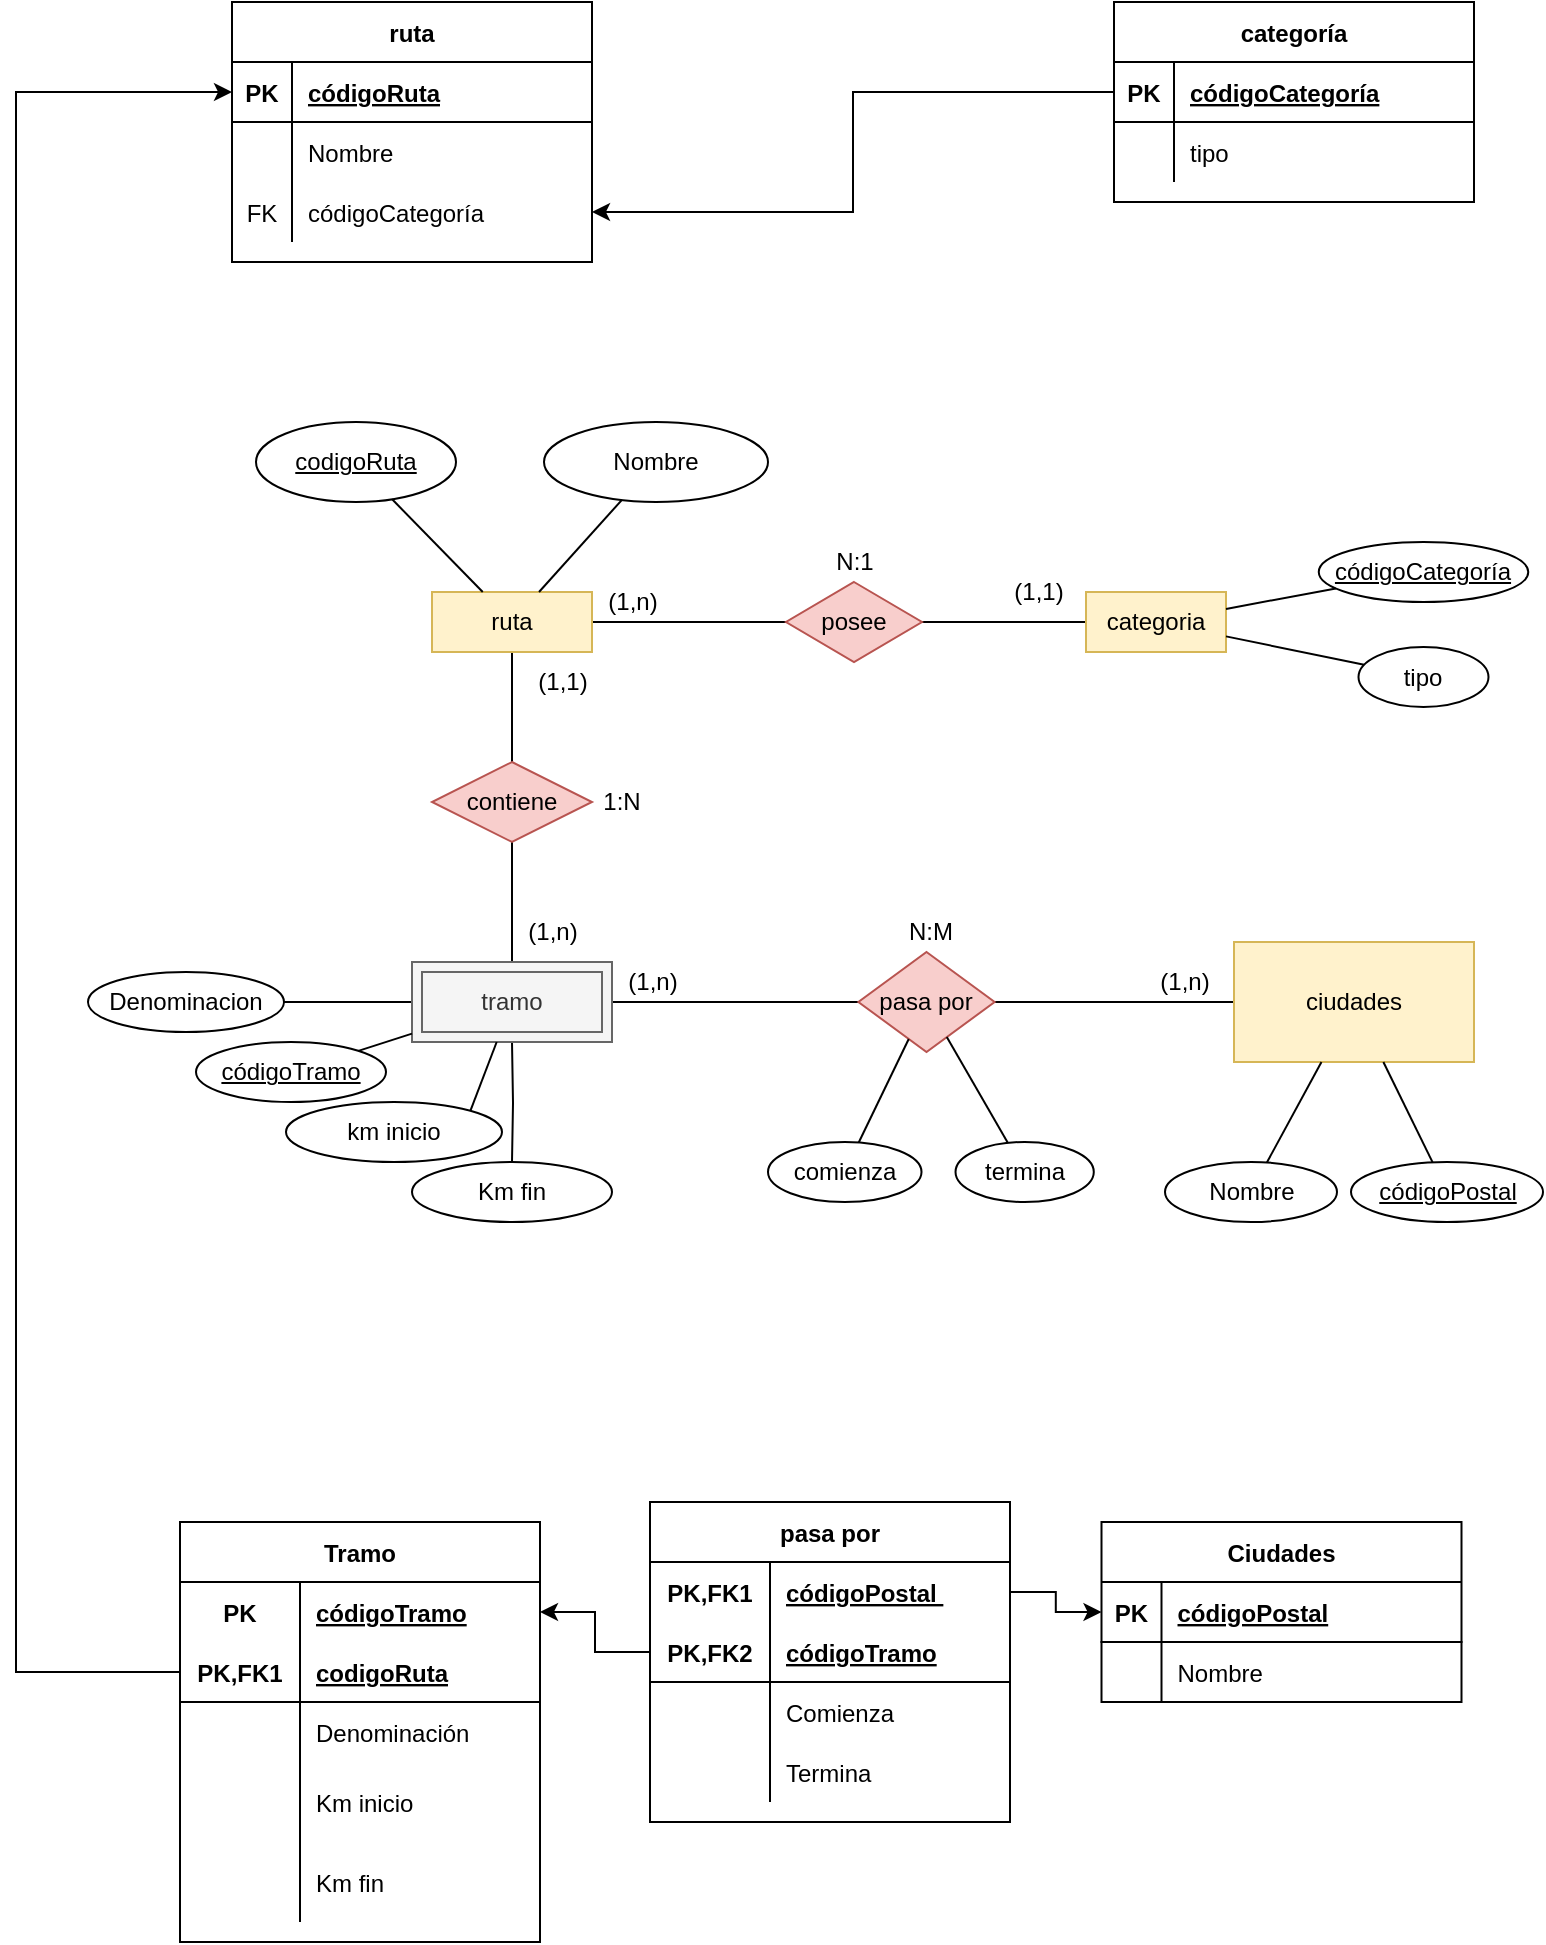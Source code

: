 <mxfile version="20.4.0" type="github">
  <diagram id="KRlwMLuU-Q57Mkn1bWSh" name="Page-1">
    <mxGraphModel dx="1100" dy="2101" grid="1" gridSize="10" guides="1" tooltips="1" connect="1" arrows="1" fold="1" page="1" pageScale="1" pageWidth="827" pageHeight="1169" math="0" shadow="0">
      <root>
        <mxCell id="0" />
        <mxCell id="1" parent="0" />
        <mxCell id="Nnzr_GY6lDxuYCMWYDKy-19" style="edgeStyle=orthogonalEdgeStyle;rounded=0;orthogonalLoop=1;jettySize=auto;html=1;endArrow=none;endFill=0;" parent="1" source="Nnzr_GY6lDxuYCMWYDKy-4" target="Nnzr_GY6lDxuYCMWYDKy-18" edge="1">
          <mxGeometry relative="1" as="geometry" />
        </mxCell>
        <mxCell id="3IoF0hXhuzRsBuDb1XvG-8" value="" style="edgeStyle=orthogonalEdgeStyle;rounded=0;orthogonalLoop=1;jettySize=auto;html=1;endArrow=none;endFill=0;" parent="1" source="Nnzr_GY6lDxuYCMWYDKy-4" target="3IoF0hXhuzRsBuDb1XvG-7" edge="1">
          <mxGeometry relative="1" as="geometry" />
        </mxCell>
        <mxCell id="Nnzr_GY6lDxuYCMWYDKy-4" value="ruta" style="whiteSpace=wrap;html=1;align=center;fillColor=#fff2cc;strokeColor=#d6b656;" parent="1" vertex="1">
          <mxGeometry x="218" y="-105" width="80" height="30" as="geometry" />
        </mxCell>
        <mxCell id="Nnzr_GY6lDxuYCMWYDKy-6" value="codigoRuta" style="ellipse;whiteSpace=wrap;html=1;align=center;fontStyle=4;" parent="1" vertex="1">
          <mxGeometry x="130" y="-190" width="100" height="40" as="geometry" />
        </mxCell>
        <mxCell id="Nnzr_GY6lDxuYCMWYDKy-20" style="edgeStyle=orthogonalEdgeStyle;rounded=0;orthogonalLoop=1;jettySize=auto;html=1;entryX=0.5;entryY=0;entryDx=0;entryDy=0;endArrow=none;endFill=0;" parent="1" source="Nnzr_GY6lDxuYCMWYDKy-18" target="Nnzr_GY6lDxuYCMWYDKy-32" edge="1">
          <mxGeometry relative="1" as="geometry">
            <mxPoint x="713" y="-290" as="targetPoint" />
          </mxGeometry>
        </mxCell>
        <mxCell id="Nnzr_GY6lDxuYCMWYDKy-18" value="contiene" style="shape=rhombus;perimeter=rhombusPerimeter;whiteSpace=wrap;html=1;align=center;fillColor=#f8cecc;strokeColor=#b85450;" parent="1" vertex="1">
          <mxGeometry x="218" y="-20" width="80" height="40" as="geometry" />
        </mxCell>
        <mxCell id="Nnzr_GY6lDxuYCMWYDKy-22" value="(1,n)" style="text;html=1;align=center;verticalAlign=middle;resizable=0;points=[];autosize=1;strokeColor=none;fillColor=none;" parent="1" vertex="1">
          <mxGeometry x="253" y="50" width="50" height="30" as="geometry" />
        </mxCell>
        <mxCell id="Nnzr_GY6lDxuYCMWYDKy-23" value="(1,1)" style="text;html=1;align=center;verticalAlign=middle;resizable=0;points=[];autosize=1;strokeColor=none;fillColor=none;" parent="1" vertex="1">
          <mxGeometry x="258" y="-75" width="50" height="30" as="geometry" />
        </mxCell>
        <mxCell id="Nnzr_GY6lDxuYCMWYDKy-24" value="km inicio" style="ellipse;whiteSpace=wrap;html=1;" parent="1" vertex="1">
          <mxGeometry x="145" y="150" width="108" height="30" as="geometry" />
        </mxCell>
        <mxCell id="Nnzr_GY6lDxuYCMWYDKy-28" value="Km fin" style="ellipse;whiteSpace=wrap;html=1;" parent="1" vertex="1">
          <mxGeometry x="208" y="180" width="100" height="30" as="geometry" />
        </mxCell>
        <mxCell id="Nnzr_GY6lDxuYCMWYDKy-38" value="" style="edgeStyle=orthogonalEdgeStyle;rounded=0;orthogonalLoop=1;jettySize=auto;html=1;endArrow=none;endFill=0;" parent="1" source="Nnzr_GY6lDxuYCMWYDKy-32" target="Nnzr_GY6lDxuYCMWYDKy-37" edge="1">
          <mxGeometry relative="1" as="geometry" />
        </mxCell>
        <mxCell id="3IoF0hXhuzRsBuDb1XvG-27" style="edgeStyle=orthogonalEdgeStyle;rounded=0;orthogonalLoop=1;jettySize=auto;html=1;exitX=0;exitY=1;exitDx=0;exitDy=0;endArrow=none;endFill=0;" parent="1" target="Nnzr_GY6lDxuYCMWYDKy-28" edge="1">
          <mxGeometry relative="1" as="geometry">
            <mxPoint x="258" y="120" as="sourcePoint" />
          </mxGeometry>
        </mxCell>
        <mxCell id="_XTWff0UPh5AKu2jDrgm-16" value="" style="edgeStyle=orthogonalEdgeStyle;rounded=0;orthogonalLoop=1;jettySize=auto;html=1;endArrow=none;endFill=0;" parent="1" source="Nnzr_GY6lDxuYCMWYDKy-32" target="_XTWff0UPh5AKu2jDrgm-15" edge="1">
          <mxGeometry relative="1" as="geometry" />
        </mxCell>
        <mxCell id="Nnzr_GY6lDxuYCMWYDKy-32" value="tramo" style="shape=ext;margin=3;double=1;whiteSpace=wrap;html=1;align=center;fillColor=#f5f5f5;fontColor=#333333;strokeColor=#666666;" parent="1" vertex="1">
          <mxGeometry x="208" y="80" width="100" height="40" as="geometry" />
        </mxCell>
        <mxCell id="Nnzr_GY6lDxuYCMWYDKy-41" value="" style="edgeStyle=orthogonalEdgeStyle;rounded=0;orthogonalLoop=1;jettySize=auto;html=1;endArrow=none;endFill=0;" parent="1" source="Nnzr_GY6lDxuYCMWYDKy-37" target="Nnzr_GY6lDxuYCMWYDKy-40" edge="1">
          <mxGeometry relative="1" as="geometry" />
        </mxCell>
        <mxCell id="Nnzr_GY6lDxuYCMWYDKy-37" value="pasa por" style="rhombus;whiteSpace=wrap;html=1;fillColor=#f8cecc;strokeColor=#b85450;" parent="1" vertex="1">
          <mxGeometry x="431.19" y="75" width="68.13" height="50" as="geometry" />
        </mxCell>
        <mxCell id="Nnzr_GY6lDxuYCMWYDKy-40" value="ciudades" style="whiteSpace=wrap;html=1;fillColor=#fff2cc;strokeColor=#d6b656;" parent="1" vertex="1">
          <mxGeometry x="619.0" y="70" width="120" height="60" as="geometry" />
        </mxCell>
        <mxCell id="Nnzr_GY6lDxuYCMWYDKy-42" value="(1,n)" style="text;html=1;align=center;verticalAlign=middle;resizable=0;points=[];autosize=1;strokeColor=none;fillColor=none;" parent="1" vertex="1">
          <mxGeometry x="569" y="75" width="50" height="30" as="geometry" />
        </mxCell>
        <mxCell id="Nnzr_GY6lDxuYCMWYDKy-43" value="Nombre" style="ellipse;whiteSpace=wrap;html=1;align=center;" parent="1" vertex="1">
          <mxGeometry x="584.5" y="180" width="86" height="30" as="geometry" />
        </mxCell>
        <mxCell id="Nnzr_GY6lDxuYCMWYDKy-45" value="códigoPostal" style="ellipse;whiteSpace=wrap;html=1;align=center;fontStyle=4;" parent="1" vertex="1">
          <mxGeometry x="677.5" y="180" width="96" height="30" as="geometry" />
        </mxCell>
        <mxCell id="Nnzr_GY6lDxuYCMWYDKy-47" value="(1,n)" style="text;html=1;align=center;verticalAlign=middle;resizable=0;points=[];autosize=1;strokeColor=none;fillColor=none;" parent="1" vertex="1">
          <mxGeometry x="303" y="75" width="50" height="30" as="geometry" />
        </mxCell>
        <mxCell id="Nnzr_GY6lDxuYCMWYDKy-60" value="termina" style="ellipse;whiteSpace=wrap;html=1;" parent="1" vertex="1">
          <mxGeometry x="479.76" y="170" width="69.14" height="30" as="geometry" />
        </mxCell>
        <mxCell id="Nnzr_GY6lDxuYCMWYDKy-62" value="comienza" style="ellipse;whiteSpace=wrap;html=1;" parent="1" vertex="1">
          <mxGeometry x="386" y="170" width="76.76" height="30" as="geometry" />
        </mxCell>
        <mxCell id="Nnzr_GY6lDxuYCMWYDKy-64" value="códigoTramo" style="ellipse;whiteSpace=wrap;html=1;align=center;fontStyle=4;" parent="1" vertex="1">
          <mxGeometry x="100" y="120" width="95" height="30" as="geometry" />
        </mxCell>
        <mxCell id="3IoF0hXhuzRsBuDb1XvG-1" value="1:N" style="text;html=1;strokeColor=none;fillColor=none;align=center;verticalAlign=middle;whiteSpace=wrap;rounded=0;" parent="1" vertex="1">
          <mxGeometry x="283" y="-15" width="60" height="30" as="geometry" />
        </mxCell>
        <mxCell id="3IoF0hXhuzRsBuDb1XvG-10" value="" style="edgeStyle=orthogonalEdgeStyle;rounded=0;orthogonalLoop=1;jettySize=auto;html=1;endArrow=none;endFill=0;" parent="1" source="3IoF0hXhuzRsBuDb1XvG-7" target="3IoF0hXhuzRsBuDb1XvG-9" edge="1">
          <mxGeometry relative="1" as="geometry" />
        </mxCell>
        <mxCell id="3IoF0hXhuzRsBuDb1XvG-7" value="posee" style="rhombus;whiteSpace=wrap;html=1;labelBackgroundColor=none;fillColor=#f8cecc;strokeColor=#b85450;" parent="1" vertex="1">
          <mxGeometry x="395" y="-110" width="68" height="40" as="geometry" />
        </mxCell>
        <mxCell id="3IoF0hXhuzRsBuDb1XvG-9" value="categoria" style="whiteSpace=wrap;html=1;fillColor=#fff2cc;strokeColor=#d6b656;" parent="1" vertex="1">
          <mxGeometry x="545" y="-105" width="70" height="30" as="geometry" />
        </mxCell>
        <mxCell id="3IoF0hXhuzRsBuDb1XvG-11" value="tipo" style="ellipse;whiteSpace=wrap;html=1;" parent="1" vertex="1">
          <mxGeometry x="681.25" y="-77.5" width="65" height="30" as="geometry" />
        </mxCell>
        <mxCell id="3IoF0hXhuzRsBuDb1XvG-13" value="Nombre" style="ellipse;whiteSpace=wrap;html=1;" parent="1" vertex="1">
          <mxGeometry x="274" y="-190" width="112" height="40" as="geometry" />
        </mxCell>
        <mxCell id="3IoF0hXhuzRsBuDb1XvG-15" value="códigoCategoría" style="ellipse;whiteSpace=wrap;html=1;align=center;fontStyle=4;" parent="1" vertex="1">
          <mxGeometry x="661.38" y="-130" width="104.75" height="30" as="geometry" />
        </mxCell>
        <mxCell id="3IoF0hXhuzRsBuDb1XvG-17" value="(1,1)" style="text;html=1;align=center;verticalAlign=middle;resizable=0;points=[];autosize=1;strokeColor=none;fillColor=none;" parent="1" vertex="1">
          <mxGeometry x="496" y="-120" width="50" height="30" as="geometry" />
        </mxCell>
        <mxCell id="3IoF0hXhuzRsBuDb1XvG-18" value="(1,n)" style="text;html=1;align=center;verticalAlign=middle;resizable=0;points=[];autosize=1;strokeColor=none;fillColor=none;" parent="1" vertex="1">
          <mxGeometry x="293" y="-115" width="50" height="30" as="geometry" />
        </mxCell>
        <mxCell id="3IoF0hXhuzRsBuDb1XvG-19" value="N:1" style="text;html=1;align=center;verticalAlign=middle;resizable=0;points=[];autosize=1;strokeColor=none;fillColor=none;" parent="1" vertex="1">
          <mxGeometry x="409" y="-135" width="40" height="30" as="geometry" />
        </mxCell>
        <mxCell id="3IoF0hXhuzRsBuDb1XvG-20" value="N:M" style="text;html=1;align=center;verticalAlign=middle;resizable=0;points=[];autosize=1;strokeColor=none;fillColor=none;" parent="1" vertex="1">
          <mxGeometry x="442.45" y="50" width="50" height="30" as="geometry" />
        </mxCell>
        <mxCell id="_XTWff0UPh5AKu2jDrgm-4" value="" style="endArrow=none;html=1;rounded=0;" parent="1" source="Nnzr_GY6lDxuYCMWYDKy-62" target="Nnzr_GY6lDxuYCMWYDKy-37" edge="1">
          <mxGeometry width="50" height="50" relative="1" as="geometry">
            <mxPoint x="353.761" y="160.506" as="sourcePoint" />
            <mxPoint x="327.923" y="130" as="targetPoint" />
          </mxGeometry>
        </mxCell>
        <mxCell id="_XTWff0UPh5AKu2jDrgm-5" value="" style="endArrow=none;html=1;rounded=0;" parent="1" source="Nnzr_GY6lDxuYCMWYDKy-60" target="Nnzr_GY6lDxuYCMWYDKy-37" edge="1">
          <mxGeometry width="50" height="50" relative="1" as="geometry">
            <mxPoint x="441.31" y="180.247" as="sourcePoint" />
            <mxPoint x="466.369" y="128.479" as="targetPoint" />
          </mxGeometry>
        </mxCell>
        <mxCell id="_XTWff0UPh5AKu2jDrgm-7" value="" style="endArrow=none;html=1;rounded=0;" parent="1" source="Nnzr_GY6lDxuYCMWYDKy-43" target="Nnzr_GY6lDxuYCMWYDKy-40" edge="1">
          <mxGeometry width="50" height="50" relative="1" as="geometry">
            <mxPoint x="516.069" y="180.435" as="sourcePoint" />
            <mxPoint x="485.393" y="127.56" as="targetPoint" />
          </mxGeometry>
        </mxCell>
        <mxCell id="_XTWff0UPh5AKu2jDrgm-8" value="" style="endArrow=none;html=1;rounded=0;" parent="1" source="Nnzr_GY6lDxuYCMWYDKy-45" target="Nnzr_GY6lDxuYCMWYDKy-40" edge="1">
          <mxGeometry width="50" height="50" relative="1" as="geometry">
            <mxPoint x="645.438" y="190.258" as="sourcePoint" />
            <mxPoint x="672.737" y="140" as="targetPoint" />
          </mxGeometry>
        </mxCell>
        <mxCell id="_XTWff0UPh5AKu2jDrgm-9" value="" style="endArrow=none;html=1;rounded=0;exitX=1;exitY=0;exitDx=0;exitDy=0;" parent="1" source="Nnzr_GY6lDxuYCMWYDKy-24" target="Nnzr_GY6lDxuYCMWYDKy-32" edge="1">
          <mxGeometry width="50" height="50" relative="1" as="geometry">
            <mxPoint x="310.761" y="160.506" as="sourcePoint" />
            <mxPoint x="284.923" y="130" as="targetPoint" />
          </mxGeometry>
        </mxCell>
        <mxCell id="_XTWff0UPh5AKu2jDrgm-10" value="" style="endArrow=none;html=1;rounded=0;" parent="1" source="Nnzr_GY6lDxuYCMWYDKy-64" target="Nnzr_GY6lDxuYCMWYDKy-32" edge="1">
          <mxGeometry width="50" height="50" relative="1" as="geometry">
            <mxPoint x="210.184" y="194.393" as="sourcePoint" />
            <mxPoint x="254.298" y="130" as="targetPoint" />
          </mxGeometry>
        </mxCell>
        <mxCell id="_XTWff0UPh5AKu2jDrgm-11" value="" style="endArrow=none;html=1;rounded=0;" parent="1" source="Nnzr_GY6lDxuYCMWYDKy-6" target="Nnzr_GY6lDxuYCMWYDKy-4" edge="1">
          <mxGeometry width="50" height="50" relative="1" as="geometry">
            <mxPoint x="396" y="80" as="sourcePoint" />
            <mxPoint x="446" y="30" as="targetPoint" />
          </mxGeometry>
        </mxCell>
        <mxCell id="_XTWff0UPh5AKu2jDrgm-12" value="" style="endArrow=none;html=1;rounded=0;" parent="1" source="3IoF0hXhuzRsBuDb1XvG-13" target="Nnzr_GY6lDxuYCMWYDKy-4" edge="1">
          <mxGeometry width="50" height="50" relative="1" as="geometry">
            <mxPoint x="208.074" y="-141.352" as="sourcePoint" />
            <mxPoint x="253.375" y="-95" as="targetPoint" />
          </mxGeometry>
        </mxCell>
        <mxCell id="_XTWff0UPh5AKu2jDrgm-13" value="" style="endArrow=none;html=1;rounded=0;" parent="1" source="3IoF0hXhuzRsBuDb1XvG-9" target="3IoF0hXhuzRsBuDb1XvG-11" edge="1">
          <mxGeometry width="50" height="50" relative="1" as="geometry">
            <mxPoint x="396" y="80" as="sourcePoint" />
            <mxPoint x="446" y="30" as="targetPoint" />
          </mxGeometry>
        </mxCell>
        <mxCell id="_XTWff0UPh5AKu2jDrgm-14" value="" style="endArrow=none;html=1;rounded=0;" parent="1" source="3IoF0hXhuzRsBuDb1XvG-9" target="3IoF0hXhuzRsBuDb1XvG-15" edge="1">
          <mxGeometry width="50" height="50" relative="1" as="geometry">
            <mxPoint x="625" y="-72.778" as="sourcePoint" />
            <mxPoint x="694.001" y="-58.539" as="targetPoint" />
          </mxGeometry>
        </mxCell>
        <mxCell id="_XTWff0UPh5AKu2jDrgm-15" value="Denominacion" style="ellipse;whiteSpace=wrap;html=1;" parent="1" vertex="1">
          <mxGeometry x="46" y="85" width="98" height="30" as="geometry" />
        </mxCell>
        <mxCell id="AWutIlc_fmnR06b87aIu-1" value="ruta" style="shape=table;startSize=30;container=1;collapsible=1;childLayout=tableLayout;fixedRows=1;rowLines=0;fontStyle=1;align=center;resizeLast=1;" vertex="1" parent="1">
          <mxGeometry x="118" y="-400" width="180" height="130" as="geometry" />
        </mxCell>
        <mxCell id="AWutIlc_fmnR06b87aIu-2" value="" style="shape=tableRow;horizontal=0;startSize=0;swimlaneHead=0;swimlaneBody=0;fillColor=none;collapsible=0;dropTarget=0;points=[[0,0.5],[1,0.5]];portConstraint=eastwest;top=0;left=0;right=0;bottom=1;" vertex="1" parent="AWutIlc_fmnR06b87aIu-1">
          <mxGeometry y="30" width="180" height="30" as="geometry" />
        </mxCell>
        <mxCell id="AWutIlc_fmnR06b87aIu-3" value="PK" style="shape=partialRectangle;connectable=0;fillColor=none;top=0;left=0;bottom=0;right=0;fontStyle=1;overflow=hidden;" vertex="1" parent="AWutIlc_fmnR06b87aIu-2">
          <mxGeometry width="30" height="30" as="geometry">
            <mxRectangle width="30" height="30" as="alternateBounds" />
          </mxGeometry>
        </mxCell>
        <mxCell id="AWutIlc_fmnR06b87aIu-4" value="códigoRuta" style="shape=partialRectangle;connectable=0;fillColor=none;top=0;left=0;bottom=0;right=0;align=left;spacingLeft=6;fontStyle=5;overflow=hidden;" vertex="1" parent="AWutIlc_fmnR06b87aIu-2">
          <mxGeometry x="30" width="150" height="30" as="geometry">
            <mxRectangle width="150" height="30" as="alternateBounds" />
          </mxGeometry>
        </mxCell>
        <mxCell id="AWutIlc_fmnR06b87aIu-5" value="" style="shape=tableRow;horizontal=0;startSize=0;swimlaneHead=0;swimlaneBody=0;fillColor=none;collapsible=0;dropTarget=0;points=[[0,0.5],[1,0.5]];portConstraint=eastwest;top=0;left=0;right=0;bottom=0;" vertex="1" parent="AWutIlc_fmnR06b87aIu-1">
          <mxGeometry y="60" width="180" height="30" as="geometry" />
        </mxCell>
        <mxCell id="AWutIlc_fmnR06b87aIu-6" value="" style="shape=partialRectangle;connectable=0;fillColor=none;top=0;left=0;bottom=0;right=0;editable=1;overflow=hidden;" vertex="1" parent="AWutIlc_fmnR06b87aIu-5">
          <mxGeometry width="30" height="30" as="geometry">
            <mxRectangle width="30" height="30" as="alternateBounds" />
          </mxGeometry>
        </mxCell>
        <mxCell id="AWutIlc_fmnR06b87aIu-7" value="Nombre" style="shape=partialRectangle;connectable=0;fillColor=none;top=0;left=0;bottom=0;right=0;align=left;spacingLeft=6;overflow=hidden;" vertex="1" parent="AWutIlc_fmnR06b87aIu-5">
          <mxGeometry x="30" width="150" height="30" as="geometry">
            <mxRectangle width="150" height="30" as="alternateBounds" />
          </mxGeometry>
        </mxCell>
        <mxCell id="AWutIlc_fmnR06b87aIu-8" value="" style="shape=tableRow;horizontal=0;startSize=0;swimlaneHead=0;swimlaneBody=0;fillColor=none;collapsible=0;dropTarget=0;points=[[0,0.5],[1,0.5]];portConstraint=eastwest;top=0;left=0;right=0;bottom=0;" vertex="1" parent="AWutIlc_fmnR06b87aIu-1">
          <mxGeometry y="90" width="180" height="30" as="geometry" />
        </mxCell>
        <mxCell id="AWutIlc_fmnR06b87aIu-9" value="FK" style="shape=partialRectangle;connectable=0;fillColor=none;top=0;left=0;bottom=0;right=0;editable=1;overflow=hidden;" vertex="1" parent="AWutIlc_fmnR06b87aIu-8">
          <mxGeometry width="30" height="30" as="geometry">
            <mxRectangle width="30" height="30" as="alternateBounds" />
          </mxGeometry>
        </mxCell>
        <mxCell id="AWutIlc_fmnR06b87aIu-10" value="códigoCategoría" style="shape=partialRectangle;connectable=0;fillColor=none;top=0;left=0;bottom=0;right=0;align=left;spacingLeft=6;overflow=hidden;" vertex="1" parent="AWutIlc_fmnR06b87aIu-8">
          <mxGeometry x="30" width="150" height="30" as="geometry">
            <mxRectangle width="150" height="30" as="alternateBounds" />
          </mxGeometry>
        </mxCell>
        <mxCell id="AWutIlc_fmnR06b87aIu-14" value="Tramo" style="shape=table;startSize=30;container=1;collapsible=1;childLayout=tableLayout;fixedRows=1;rowLines=0;fontStyle=1;align=center;resizeLast=1;" vertex="1" parent="1">
          <mxGeometry x="92" y="360" width="180" height="210" as="geometry" />
        </mxCell>
        <mxCell id="AWutIlc_fmnR06b87aIu-15" value="" style="shape=tableRow;horizontal=0;startSize=0;swimlaneHead=0;swimlaneBody=0;fillColor=none;collapsible=0;dropTarget=0;points=[[0,0.5],[1,0.5]];portConstraint=eastwest;top=0;left=0;right=0;bottom=0;" vertex="1" parent="AWutIlc_fmnR06b87aIu-14">
          <mxGeometry y="30" width="180" height="30" as="geometry" />
        </mxCell>
        <mxCell id="AWutIlc_fmnR06b87aIu-16" value="PK" style="shape=partialRectangle;connectable=0;fillColor=none;top=0;left=0;bottom=0;right=0;fontStyle=1;overflow=hidden;" vertex="1" parent="AWutIlc_fmnR06b87aIu-15">
          <mxGeometry width="60" height="30" as="geometry">
            <mxRectangle width="60" height="30" as="alternateBounds" />
          </mxGeometry>
        </mxCell>
        <mxCell id="AWutIlc_fmnR06b87aIu-17" value="códigoTramo" style="shape=partialRectangle;connectable=0;fillColor=none;top=0;left=0;bottom=0;right=0;align=left;spacingLeft=6;fontStyle=5;overflow=hidden;" vertex="1" parent="AWutIlc_fmnR06b87aIu-15">
          <mxGeometry x="60" width="120" height="30" as="geometry">
            <mxRectangle width="120" height="30" as="alternateBounds" />
          </mxGeometry>
        </mxCell>
        <mxCell id="AWutIlc_fmnR06b87aIu-18" value="" style="shape=tableRow;horizontal=0;startSize=0;swimlaneHead=0;swimlaneBody=0;fillColor=none;collapsible=0;dropTarget=0;points=[[0,0.5],[1,0.5]];portConstraint=eastwest;top=0;left=0;right=0;bottom=1;" vertex="1" parent="AWutIlc_fmnR06b87aIu-14">
          <mxGeometry y="60" width="180" height="30" as="geometry" />
        </mxCell>
        <mxCell id="AWutIlc_fmnR06b87aIu-19" value="PK,FK1" style="shape=partialRectangle;connectable=0;fillColor=none;top=0;left=0;bottom=0;right=0;fontStyle=1;overflow=hidden;" vertex="1" parent="AWutIlc_fmnR06b87aIu-18">
          <mxGeometry width="60" height="30" as="geometry">
            <mxRectangle width="60" height="30" as="alternateBounds" />
          </mxGeometry>
        </mxCell>
        <mxCell id="AWutIlc_fmnR06b87aIu-20" value="codigoRuta" style="shape=partialRectangle;connectable=0;fillColor=none;top=0;left=0;bottom=0;right=0;align=left;spacingLeft=6;fontStyle=5;overflow=hidden;" vertex="1" parent="AWutIlc_fmnR06b87aIu-18">
          <mxGeometry x="60" width="120" height="30" as="geometry">
            <mxRectangle width="120" height="30" as="alternateBounds" />
          </mxGeometry>
        </mxCell>
        <mxCell id="AWutIlc_fmnR06b87aIu-21" value="" style="shape=tableRow;horizontal=0;startSize=0;swimlaneHead=0;swimlaneBody=0;fillColor=none;collapsible=0;dropTarget=0;points=[[0,0.5],[1,0.5]];portConstraint=eastwest;top=0;left=0;right=0;bottom=0;" vertex="1" parent="AWutIlc_fmnR06b87aIu-14">
          <mxGeometry y="90" width="180" height="30" as="geometry" />
        </mxCell>
        <mxCell id="AWutIlc_fmnR06b87aIu-22" value="" style="shape=partialRectangle;connectable=0;fillColor=none;top=0;left=0;bottom=0;right=0;editable=1;overflow=hidden;" vertex="1" parent="AWutIlc_fmnR06b87aIu-21">
          <mxGeometry width="60" height="30" as="geometry">
            <mxRectangle width="60" height="30" as="alternateBounds" />
          </mxGeometry>
        </mxCell>
        <mxCell id="AWutIlc_fmnR06b87aIu-23" value="Denominación " style="shape=partialRectangle;connectable=0;fillColor=none;top=0;left=0;bottom=0;right=0;align=left;spacingLeft=6;overflow=hidden;" vertex="1" parent="AWutIlc_fmnR06b87aIu-21">
          <mxGeometry x="60" width="120" height="30" as="geometry">
            <mxRectangle width="120" height="30" as="alternateBounds" />
          </mxGeometry>
        </mxCell>
        <mxCell id="AWutIlc_fmnR06b87aIu-24" value="" style="shape=tableRow;horizontal=0;startSize=0;swimlaneHead=0;swimlaneBody=0;fillColor=none;collapsible=0;dropTarget=0;points=[[0,0.5],[1,0.5]];portConstraint=eastwest;top=0;left=0;right=0;bottom=0;" vertex="1" parent="AWutIlc_fmnR06b87aIu-14">
          <mxGeometry y="120" width="180" height="40" as="geometry" />
        </mxCell>
        <mxCell id="AWutIlc_fmnR06b87aIu-25" value="" style="shape=partialRectangle;connectable=0;fillColor=none;top=0;left=0;bottom=0;right=0;editable=1;overflow=hidden;" vertex="1" parent="AWutIlc_fmnR06b87aIu-24">
          <mxGeometry width="60" height="40" as="geometry">
            <mxRectangle width="60" height="40" as="alternateBounds" />
          </mxGeometry>
        </mxCell>
        <mxCell id="AWutIlc_fmnR06b87aIu-26" value="Km inicio" style="shape=partialRectangle;connectable=0;fillColor=none;top=0;left=0;bottom=0;right=0;align=left;spacingLeft=6;overflow=hidden;" vertex="1" parent="AWutIlc_fmnR06b87aIu-24">
          <mxGeometry x="60" width="120" height="40" as="geometry">
            <mxRectangle width="120" height="40" as="alternateBounds" />
          </mxGeometry>
        </mxCell>
        <mxCell id="AWutIlc_fmnR06b87aIu-29" value="" style="shape=tableRow;horizontal=0;startSize=0;swimlaneHead=0;swimlaneBody=0;fillColor=none;collapsible=0;dropTarget=0;points=[[0,0.5],[1,0.5]];portConstraint=eastwest;top=0;left=0;right=0;bottom=0;" vertex="1" parent="AWutIlc_fmnR06b87aIu-14">
          <mxGeometry y="160" width="180" height="40" as="geometry" />
        </mxCell>
        <mxCell id="AWutIlc_fmnR06b87aIu-30" value="" style="shape=partialRectangle;connectable=0;fillColor=none;top=0;left=0;bottom=0;right=0;editable=1;overflow=hidden;" vertex="1" parent="AWutIlc_fmnR06b87aIu-29">
          <mxGeometry width="60" height="40" as="geometry">
            <mxRectangle width="60" height="40" as="alternateBounds" />
          </mxGeometry>
        </mxCell>
        <mxCell id="AWutIlc_fmnR06b87aIu-31" value="Km fin" style="shape=partialRectangle;connectable=0;fillColor=none;top=0;left=0;bottom=0;right=0;align=left;spacingLeft=6;overflow=hidden;" vertex="1" parent="AWutIlc_fmnR06b87aIu-29">
          <mxGeometry x="60" width="120" height="40" as="geometry">
            <mxRectangle width="120" height="40" as="alternateBounds" />
          </mxGeometry>
        </mxCell>
        <mxCell id="AWutIlc_fmnR06b87aIu-32" style="edgeStyle=orthogonalEdgeStyle;rounded=0;orthogonalLoop=1;jettySize=auto;html=1;exitX=0;exitY=0.5;exitDx=0;exitDy=0;entryX=0;entryY=0.5;entryDx=0;entryDy=0;" edge="1" parent="1" source="AWutIlc_fmnR06b87aIu-18" target="AWutIlc_fmnR06b87aIu-2">
          <mxGeometry relative="1" as="geometry">
            <Array as="points">
              <mxPoint x="10" y="435" />
              <mxPoint x="10" y="-355" />
            </Array>
          </mxGeometry>
        </mxCell>
        <mxCell id="AWutIlc_fmnR06b87aIu-33" value="Ciudades" style="shape=table;startSize=30;container=1;collapsible=1;childLayout=tableLayout;fixedRows=1;rowLines=0;fontStyle=1;align=center;resizeLast=1;" vertex="1" parent="1">
          <mxGeometry x="552.75" y="360" width="180" height="90" as="geometry" />
        </mxCell>
        <mxCell id="AWutIlc_fmnR06b87aIu-34" value="" style="shape=tableRow;horizontal=0;startSize=0;swimlaneHead=0;swimlaneBody=0;fillColor=none;collapsible=0;dropTarget=0;points=[[0,0.5],[1,0.5]];portConstraint=eastwest;top=0;left=0;right=0;bottom=1;" vertex="1" parent="AWutIlc_fmnR06b87aIu-33">
          <mxGeometry y="30" width="180" height="30" as="geometry" />
        </mxCell>
        <mxCell id="AWutIlc_fmnR06b87aIu-35" value="PK" style="shape=partialRectangle;connectable=0;fillColor=none;top=0;left=0;bottom=0;right=0;fontStyle=1;overflow=hidden;" vertex="1" parent="AWutIlc_fmnR06b87aIu-34">
          <mxGeometry width="30" height="30" as="geometry">
            <mxRectangle width="30" height="30" as="alternateBounds" />
          </mxGeometry>
        </mxCell>
        <mxCell id="AWutIlc_fmnR06b87aIu-36" value="códigoPostal" style="shape=partialRectangle;connectable=0;fillColor=none;top=0;left=0;bottom=0;right=0;align=left;spacingLeft=6;fontStyle=5;overflow=hidden;" vertex="1" parent="AWutIlc_fmnR06b87aIu-34">
          <mxGeometry x="30" width="150" height="30" as="geometry">
            <mxRectangle width="150" height="30" as="alternateBounds" />
          </mxGeometry>
        </mxCell>
        <mxCell id="AWutIlc_fmnR06b87aIu-37" value="" style="shape=tableRow;horizontal=0;startSize=0;swimlaneHead=0;swimlaneBody=0;fillColor=none;collapsible=0;dropTarget=0;points=[[0,0.5],[1,0.5]];portConstraint=eastwest;top=0;left=0;right=0;bottom=0;" vertex="1" parent="AWutIlc_fmnR06b87aIu-33">
          <mxGeometry y="60" width="180" height="30" as="geometry" />
        </mxCell>
        <mxCell id="AWutIlc_fmnR06b87aIu-38" value="" style="shape=partialRectangle;connectable=0;fillColor=none;top=0;left=0;bottom=0;right=0;editable=1;overflow=hidden;" vertex="1" parent="AWutIlc_fmnR06b87aIu-37">
          <mxGeometry width="30" height="30" as="geometry">
            <mxRectangle width="30" height="30" as="alternateBounds" />
          </mxGeometry>
        </mxCell>
        <mxCell id="AWutIlc_fmnR06b87aIu-39" value="Nombre" style="shape=partialRectangle;connectable=0;fillColor=none;top=0;left=0;bottom=0;right=0;align=left;spacingLeft=6;overflow=hidden;" vertex="1" parent="AWutIlc_fmnR06b87aIu-37">
          <mxGeometry x="30" width="150" height="30" as="geometry">
            <mxRectangle width="150" height="30" as="alternateBounds" />
          </mxGeometry>
        </mxCell>
        <mxCell id="AWutIlc_fmnR06b87aIu-46" value="pasa por" style="shape=table;startSize=30;container=1;collapsible=1;childLayout=tableLayout;fixedRows=1;rowLines=0;fontStyle=1;align=center;resizeLast=1;" vertex="1" parent="1">
          <mxGeometry x="327" y="350" width="180" height="160" as="geometry" />
        </mxCell>
        <mxCell id="AWutIlc_fmnR06b87aIu-47" value="" style="shape=tableRow;horizontal=0;startSize=0;swimlaneHead=0;swimlaneBody=0;fillColor=none;collapsible=0;dropTarget=0;points=[[0,0.5],[1,0.5]];portConstraint=eastwest;top=0;left=0;right=0;bottom=0;" vertex="1" parent="AWutIlc_fmnR06b87aIu-46">
          <mxGeometry y="30" width="180" height="30" as="geometry" />
        </mxCell>
        <mxCell id="AWutIlc_fmnR06b87aIu-48" value="PK,FK1" style="shape=partialRectangle;connectable=0;fillColor=none;top=0;left=0;bottom=0;right=0;fontStyle=1;overflow=hidden;" vertex="1" parent="AWutIlc_fmnR06b87aIu-47">
          <mxGeometry width="60" height="30" as="geometry">
            <mxRectangle width="60" height="30" as="alternateBounds" />
          </mxGeometry>
        </mxCell>
        <mxCell id="AWutIlc_fmnR06b87aIu-49" value="códigoPostal " style="shape=partialRectangle;connectable=0;fillColor=none;top=0;left=0;bottom=0;right=0;align=left;spacingLeft=6;fontStyle=5;overflow=hidden;" vertex="1" parent="AWutIlc_fmnR06b87aIu-47">
          <mxGeometry x="60" width="120" height="30" as="geometry">
            <mxRectangle width="120" height="30" as="alternateBounds" />
          </mxGeometry>
        </mxCell>
        <mxCell id="AWutIlc_fmnR06b87aIu-50" value="" style="shape=tableRow;horizontal=0;startSize=0;swimlaneHead=0;swimlaneBody=0;fillColor=none;collapsible=0;dropTarget=0;points=[[0,0.5],[1,0.5]];portConstraint=eastwest;top=0;left=0;right=0;bottom=1;" vertex="1" parent="AWutIlc_fmnR06b87aIu-46">
          <mxGeometry y="60" width="180" height="30" as="geometry" />
        </mxCell>
        <mxCell id="AWutIlc_fmnR06b87aIu-51" value="PK,FK2" style="shape=partialRectangle;connectable=0;fillColor=none;top=0;left=0;bottom=0;right=0;fontStyle=1;overflow=hidden;" vertex="1" parent="AWutIlc_fmnR06b87aIu-50">
          <mxGeometry width="60" height="30" as="geometry">
            <mxRectangle width="60" height="30" as="alternateBounds" />
          </mxGeometry>
        </mxCell>
        <mxCell id="AWutIlc_fmnR06b87aIu-52" value="códigoTramo" style="shape=partialRectangle;connectable=0;fillColor=none;top=0;left=0;bottom=0;right=0;align=left;spacingLeft=6;fontStyle=5;overflow=hidden;" vertex="1" parent="AWutIlc_fmnR06b87aIu-50">
          <mxGeometry x="60" width="120" height="30" as="geometry">
            <mxRectangle width="120" height="30" as="alternateBounds" />
          </mxGeometry>
        </mxCell>
        <mxCell id="AWutIlc_fmnR06b87aIu-53" value="" style="shape=tableRow;horizontal=0;startSize=0;swimlaneHead=0;swimlaneBody=0;fillColor=none;collapsible=0;dropTarget=0;points=[[0,0.5],[1,0.5]];portConstraint=eastwest;top=0;left=0;right=0;bottom=0;" vertex="1" parent="AWutIlc_fmnR06b87aIu-46">
          <mxGeometry y="90" width="180" height="30" as="geometry" />
        </mxCell>
        <mxCell id="AWutIlc_fmnR06b87aIu-54" value="" style="shape=partialRectangle;connectable=0;fillColor=none;top=0;left=0;bottom=0;right=0;editable=1;overflow=hidden;" vertex="1" parent="AWutIlc_fmnR06b87aIu-53">
          <mxGeometry width="60" height="30" as="geometry">
            <mxRectangle width="60" height="30" as="alternateBounds" />
          </mxGeometry>
        </mxCell>
        <mxCell id="AWutIlc_fmnR06b87aIu-55" value="Comienza" style="shape=partialRectangle;connectable=0;fillColor=none;top=0;left=0;bottom=0;right=0;align=left;spacingLeft=6;overflow=hidden;" vertex="1" parent="AWutIlc_fmnR06b87aIu-53">
          <mxGeometry x="60" width="120" height="30" as="geometry">
            <mxRectangle width="120" height="30" as="alternateBounds" />
          </mxGeometry>
        </mxCell>
        <mxCell id="AWutIlc_fmnR06b87aIu-56" value="" style="shape=tableRow;horizontal=0;startSize=0;swimlaneHead=0;swimlaneBody=0;fillColor=none;collapsible=0;dropTarget=0;points=[[0,0.5],[1,0.5]];portConstraint=eastwest;top=0;left=0;right=0;bottom=0;" vertex="1" parent="AWutIlc_fmnR06b87aIu-46">
          <mxGeometry y="120" width="180" height="30" as="geometry" />
        </mxCell>
        <mxCell id="AWutIlc_fmnR06b87aIu-57" value="" style="shape=partialRectangle;connectable=0;fillColor=none;top=0;left=0;bottom=0;right=0;editable=1;overflow=hidden;" vertex="1" parent="AWutIlc_fmnR06b87aIu-56">
          <mxGeometry width="60" height="30" as="geometry">
            <mxRectangle width="60" height="30" as="alternateBounds" />
          </mxGeometry>
        </mxCell>
        <mxCell id="AWutIlc_fmnR06b87aIu-58" value="Termina" style="shape=partialRectangle;connectable=0;fillColor=none;top=0;left=0;bottom=0;right=0;align=left;spacingLeft=6;overflow=hidden;" vertex="1" parent="AWutIlc_fmnR06b87aIu-56">
          <mxGeometry x="60" width="120" height="30" as="geometry">
            <mxRectangle width="120" height="30" as="alternateBounds" />
          </mxGeometry>
        </mxCell>
        <mxCell id="AWutIlc_fmnR06b87aIu-59" style="edgeStyle=orthogonalEdgeStyle;rounded=0;orthogonalLoop=1;jettySize=auto;html=1;exitX=1;exitY=0.5;exitDx=0;exitDy=0;" edge="1" parent="1" source="AWutIlc_fmnR06b87aIu-47" target="AWutIlc_fmnR06b87aIu-34">
          <mxGeometry relative="1" as="geometry" />
        </mxCell>
        <mxCell id="AWutIlc_fmnR06b87aIu-60" style="edgeStyle=orthogonalEdgeStyle;rounded=0;orthogonalLoop=1;jettySize=auto;html=1;exitX=0;exitY=0.5;exitDx=0;exitDy=0;entryX=1;entryY=0.5;entryDx=0;entryDy=0;" edge="1" parent="1" source="AWutIlc_fmnR06b87aIu-50" target="AWutIlc_fmnR06b87aIu-15">
          <mxGeometry relative="1" as="geometry" />
        </mxCell>
        <mxCell id="AWutIlc_fmnR06b87aIu-61" value="categoría" style="shape=table;startSize=30;container=1;collapsible=1;childLayout=tableLayout;fixedRows=1;rowLines=0;fontStyle=1;align=center;resizeLast=1;" vertex="1" parent="1">
          <mxGeometry x="559" y="-400" width="180" height="100" as="geometry" />
        </mxCell>
        <mxCell id="AWutIlc_fmnR06b87aIu-62" value="" style="shape=tableRow;horizontal=0;startSize=0;swimlaneHead=0;swimlaneBody=0;fillColor=none;collapsible=0;dropTarget=0;points=[[0,0.5],[1,0.5]];portConstraint=eastwest;top=0;left=0;right=0;bottom=1;" vertex="1" parent="AWutIlc_fmnR06b87aIu-61">
          <mxGeometry y="30" width="180" height="30" as="geometry" />
        </mxCell>
        <mxCell id="AWutIlc_fmnR06b87aIu-63" value="PK" style="shape=partialRectangle;connectable=0;fillColor=none;top=0;left=0;bottom=0;right=0;fontStyle=1;overflow=hidden;" vertex="1" parent="AWutIlc_fmnR06b87aIu-62">
          <mxGeometry width="30" height="30" as="geometry">
            <mxRectangle width="30" height="30" as="alternateBounds" />
          </mxGeometry>
        </mxCell>
        <mxCell id="AWutIlc_fmnR06b87aIu-64" value="códigoCategoría" style="shape=partialRectangle;connectable=0;fillColor=none;top=0;left=0;bottom=0;right=0;align=left;spacingLeft=6;fontStyle=5;overflow=hidden;" vertex="1" parent="AWutIlc_fmnR06b87aIu-62">
          <mxGeometry x="30" width="150" height="30" as="geometry">
            <mxRectangle width="150" height="30" as="alternateBounds" />
          </mxGeometry>
        </mxCell>
        <mxCell id="AWutIlc_fmnR06b87aIu-65" value="" style="shape=tableRow;horizontal=0;startSize=0;swimlaneHead=0;swimlaneBody=0;fillColor=none;collapsible=0;dropTarget=0;points=[[0,0.5],[1,0.5]];portConstraint=eastwest;top=0;left=0;right=0;bottom=0;" vertex="1" parent="AWutIlc_fmnR06b87aIu-61">
          <mxGeometry y="60" width="180" height="30" as="geometry" />
        </mxCell>
        <mxCell id="AWutIlc_fmnR06b87aIu-66" value="" style="shape=partialRectangle;connectable=0;fillColor=none;top=0;left=0;bottom=0;right=0;editable=1;overflow=hidden;" vertex="1" parent="AWutIlc_fmnR06b87aIu-65">
          <mxGeometry width="30" height="30" as="geometry">
            <mxRectangle width="30" height="30" as="alternateBounds" />
          </mxGeometry>
        </mxCell>
        <mxCell id="AWutIlc_fmnR06b87aIu-67" value="tipo" style="shape=partialRectangle;connectable=0;fillColor=none;top=0;left=0;bottom=0;right=0;align=left;spacingLeft=6;overflow=hidden;" vertex="1" parent="AWutIlc_fmnR06b87aIu-65">
          <mxGeometry x="30" width="150" height="30" as="geometry">
            <mxRectangle width="150" height="30" as="alternateBounds" />
          </mxGeometry>
        </mxCell>
        <mxCell id="AWutIlc_fmnR06b87aIu-74" style="edgeStyle=orthogonalEdgeStyle;rounded=0;orthogonalLoop=1;jettySize=auto;html=1;exitX=0;exitY=0.5;exitDx=0;exitDy=0;" edge="1" parent="1" source="AWutIlc_fmnR06b87aIu-62" target="AWutIlc_fmnR06b87aIu-8">
          <mxGeometry relative="1" as="geometry" />
        </mxCell>
      </root>
    </mxGraphModel>
  </diagram>
</mxfile>
